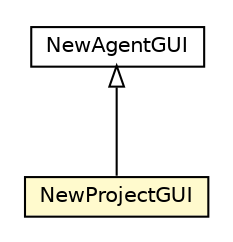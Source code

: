 #!/usr/local/bin/dot
#
# Class diagram 
# Generated by UMLGraph version R5_6 (http://www.umlgraph.org/)
#

digraph G {
	edge [fontname="Helvetica",fontsize=10,labelfontname="Helvetica",labelfontsize=10];
	node [fontname="Helvetica",fontsize=10,shape=plaintext];
	nodesep=0.25;
	ranksep=0.5;
	// jason.jeditplugin.NewProjectGUI
	c49838 [label=<<table title="jason.jeditplugin.NewProjectGUI" border="0" cellborder="1" cellspacing="0" cellpadding="2" port="p" bgcolor="lemonChiffon" href="./NewProjectGUI.html">
		<tr><td><table border="0" cellspacing="0" cellpadding="1">
<tr><td align="center" balign="center"> NewProjectGUI </td></tr>
		</table></td></tr>
		</table>>, URL="./NewProjectGUI.html", fontname="Helvetica", fontcolor="black", fontsize=10.0];
	// jason.jeditplugin.NewAgentGUI
	c49841 [label=<<table title="jason.jeditplugin.NewAgentGUI" border="0" cellborder="1" cellspacing="0" cellpadding="2" port="p" href="./NewAgentGUI.html">
		<tr><td><table border="0" cellspacing="0" cellpadding="1">
<tr><td align="center" balign="center"> NewAgentGUI </td></tr>
		</table></td></tr>
		</table>>, URL="./NewAgentGUI.html", fontname="Helvetica", fontcolor="black", fontsize=10.0];
	//jason.jeditplugin.NewProjectGUI extends jason.jeditplugin.NewAgentGUI
	c49841:p -> c49838:p [dir=back,arrowtail=empty];
}


